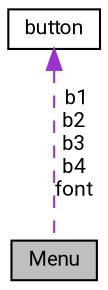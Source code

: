 digraph "Menu"
{
 // LATEX_PDF_SIZE
  edge [fontname="Roboto",fontsize="10",labelfontname="Roboto",labelfontsize="10"];
  node [fontname="Roboto",fontsize="10",shape=record];
  Node1 [label="Menu",height=0.2,width=0.4,color="black", fillcolor="grey75", style="filled", fontcolor="black",tooltip=" "];
  Node2 -> Node1 [dir="back",color="darkorchid3",fontsize="10",style="dashed",label=" b1\nb2\nb3\nb4\nfont" ,fontname="Roboto"];
  Node2 [label="button",height=0.2,width=0.4,color="black", fillcolor="white", style="filled",URL="$structbutton.html",tooltip=" "];
}
